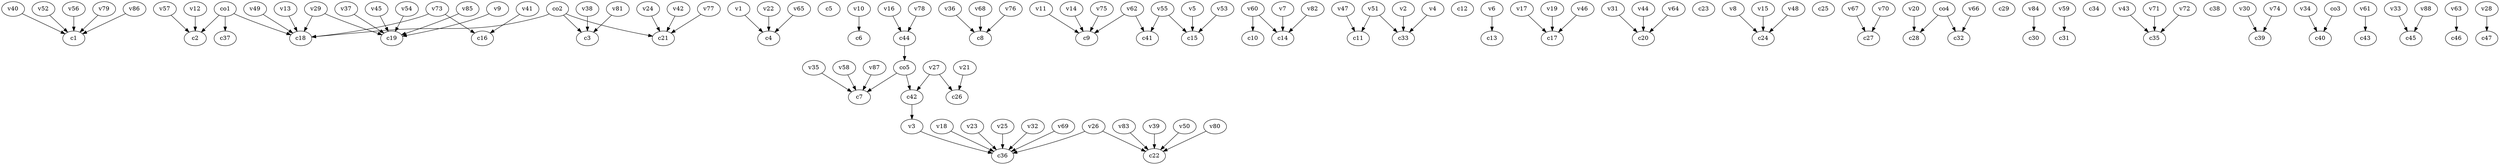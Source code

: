 strict digraph  {
c1;
c2;
c3;
c4;
c5;
c6;
c7;
c8;
c9;
c10;
c11;
c12;
c13;
c14;
c15;
c16;
c17;
c18;
c19;
c20;
c21;
c22;
c23;
c24;
c25;
c26;
c27;
c28;
c29;
c30;
c31;
c32;
c33;
c34;
c35;
c36;
c37;
c38;
c39;
c40;
c41;
c42;
c43;
c44;
c45;
c46;
c47;
v1;
v2;
v3;
v4;
v5;
v6;
v7;
v8;
v9;
v10;
v11;
v12;
v13;
v14;
v15;
v16;
v17;
v18;
v19;
v20;
v21;
v22;
v23;
v24;
v25;
v26;
v27;
v28;
v29;
v30;
v31;
v32;
v33;
v34;
v35;
v36;
v37;
v38;
v39;
v40;
v41;
v42;
v43;
v44;
v45;
v46;
v47;
v48;
v49;
v50;
v51;
v52;
v53;
v54;
v55;
v56;
v57;
v58;
v59;
v60;
v61;
v62;
v63;
v64;
v65;
v66;
v67;
v68;
v69;
v70;
v71;
v72;
v73;
v74;
v75;
v76;
v77;
v78;
v79;
v80;
v81;
v82;
v83;
v84;
v85;
v86;
v87;
v88;
co1;
co2;
co3;
co4;
co5;
c42 -> v3  [weight=1];
c44 -> co5  [weight=1];
v1 -> c4  [weight=1];
v2 -> c33  [weight=1];
v3 -> c36  [weight=1];
v4 -> c33  [weight=1];
v5 -> c15  [weight=1];
v6 -> c13  [weight=1];
v7 -> c14  [weight=1];
v8 -> c24  [weight=1];
v9 -> c19  [weight=1];
v10 -> c6  [weight=1];
v11 -> c9  [weight=1];
v12 -> c2  [weight=1];
v13 -> c18  [weight=1];
v14 -> c9  [weight=1];
v15 -> c24  [weight=1];
v16 -> c44  [weight=1];
v17 -> c17  [weight=1];
v18 -> c36  [weight=1];
v19 -> c17  [weight=1];
v20 -> c28  [weight=1];
v21 -> c26  [weight=1];
v22 -> c4  [weight=1];
v23 -> c36  [weight=1];
v24 -> c21  [weight=1];
v25 -> c36  [weight=1];
v26 -> c22  [weight=1];
v26 -> c36  [weight=1];
v27 -> c26  [weight=1];
v27 -> c42  [weight=1];
v28 -> c47  [weight=1];
v29 -> c19  [weight=1];
v29 -> c18  [weight=1];
v30 -> c39  [weight=1];
v31 -> c20  [weight=1];
v32 -> c36  [weight=1];
v33 -> c45  [weight=1];
v34 -> c40  [weight=1];
v35 -> c7  [weight=1];
v36 -> c8  [weight=1];
v37 -> c19  [weight=1];
v38 -> c3  [weight=1];
v39 -> c22  [weight=1];
v40 -> c1  [weight=1];
v41 -> c16  [weight=1];
v42 -> c21  [weight=1];
v43 -> c35  [weight=1];
v44 -> c20  [weight=1];
v45 -> c19  [weight=1];
v46 -> c17  [weight=1];
v47 -> c11  [weight=1];
v48 -> c24  [weight=1];
v49 -> c18  [weight=1];
v50 -> c22  [weight=1];
v51 -> c11  [weight=1];
v51 -> c33  [weight=1];
v52 -> c1  [weight=1];
v53 -> c15  [weight=1];
v54 -> c19  [weight=1];
v55 -> c41  [weight=1];
v55 -> c15  [weight=1];
v56 -> c1  [weight=1];
v57 -> c2  [weight=1];
v58 -> c7  [weight=1];
v59 -> c31  [weight=1];
v60 -> c14  [weight=1];
v60 -> c10  [weight=1];
v61 -> c43  [weight=1];
v62 -> c9  [weight=1];
v62 -> c41  [weight=1];
v63 -> c46  [weight=1];
v64 -> c20  [weight=1];
v65 -> c4  [weight=1];
v66 -> c32  [weight=1];
v67 -> c27  [weight=1];
v68 -> c8  [weight=1];
v69 -> c36  [weight=1];
v70 -> c27  [weight=1];
v71 -> c35  [weight=1];
v72 -> c35  [weight=1];
v73 -> c16  [weight=1];
v73 -> c18  [weight=1];
v74 -> c39  [weight=1];
v75 -> c9  [weight=1];
v76 -> c8  [weight=1];
v77 -> c21  [weight=1];
v78 -> c44  [weight=1];
v79 -> c1  [weight=1];
v80 -> c22  [weight=1];
v81 -> c3  [weight=1];
v82 -> c14  [weight=1];
v83 -> c22  [weight=1];
v84 -> c30  [weight=1];
v85 -> c19  [weight=1];
v86 -> c1  [weight=1];
v87 -> c7  [weight=1];
v88 -> c45  [weight=1];
co1 -> c37  [weight=1];
co1 -> c2  [weight=1];
co1 -> c18  [weight=1];
co2 -> c18  [weight=1];
co2 -> c21  [weight=1];
co2 -> c3  [weight=1];
co3 -> c40  [weight=1];
co4 -> c28  [weight=1];
co4 -> c32  [weight=1];
co5 -> c42  [weight=1];
co5 -> c7  [weight=1];
}
